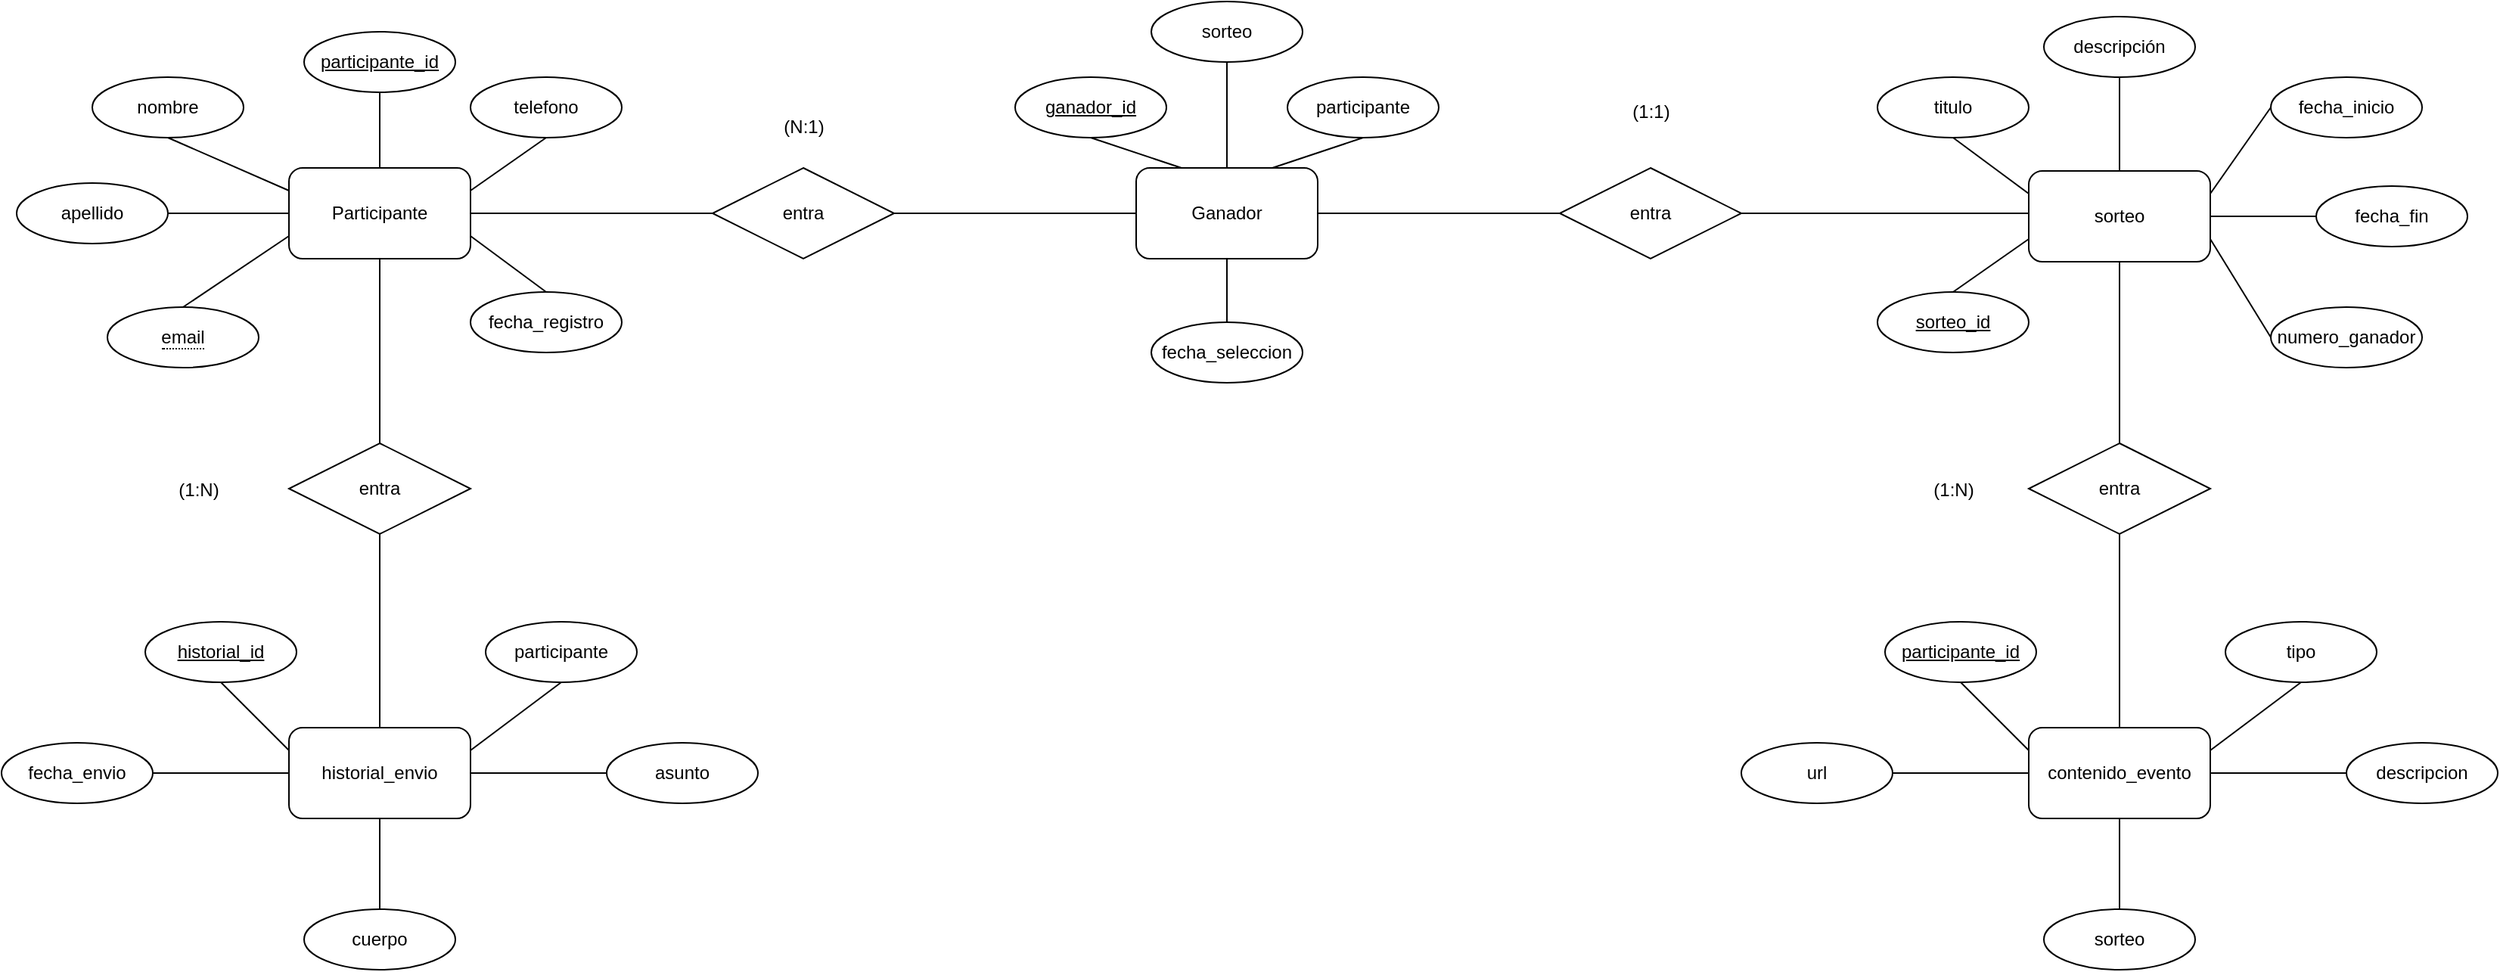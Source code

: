 <mxfile version="27.1.1">
  <diagram id="R2lEEEUBdFMjLlhIrx00" name="Page-1">
    <mxGraphModel dx="2096" dy="664" grid="1" gridSize="10" guides="1" tooltips="1" connect="1" arrows="1" fold="1" page="1" pageScale="1" pageWidth="850" pageHeight="1100" math="0" shadow="0" extFonts="Permanent Marker^https://fonts.googleapis.com/css?family=Permanent+Marker">
      <root>
        <mxCell id="0" />
        <mxCell id="1" parent="0" />
        <mxCell id="xz41uISgrbK8F6rKJ9tG-1" value="Participante" style="rounded=1;whiteSpace=wrap;html=1;" parent="1" vertex="1">
          <mxGeometry x="-620" y="140" width="120" height="60" as="geometry" />
        </mxCell>
        <mxCell id="xz41uISgrbK8F6rKJ9tG-2" value="participante_id" style="ellipse;whiteSpace=wrap;html=1;align=center;fontStyle=4;" parent="1" vertex="1">
          <mxGeometry x="-610" y="50" width="100" height="40" as="geometry" />
        </mxCell>
        <mxCell id="xz41uISgrbK8F6rKJ9tG-3" value="nombre" style="ellipse;whiteSpace=wrap;html=1;align=center;" parent="1" vertex="1">
          <mxGeometry x="-750" y="80" width="100" height="40" as="geometry" />
        </mxCell>
        <mxCell id="xz41uISgrbK8F6rKJ9tG-4" value="apellido" style="ellipse;whiteSpace=wrap;html=1;align=center;" parent="1" vertex="1">
          <mxGeometry x="-800" y="150" width="100" height="40" as="geometry" />
        </mxCell>
        <mxCell id="xz41uISgrbK8F6rKJ9tG-5" value="&lt;span style=&quot;border-bottom: 1px dotted&quot;&gt;email&lt;/span&gt;" style="ellipse;whiteSpace=wrap;html=1;align=center;" parent="1" vertex="1">
          <mxGeometry x="-740" y="232" width="100" height="40" as="geometry" />
        </mxCell>
        <mxCell id="xz41uISgrbK8F6rKJ9tG-6" value="telefono" style="ellipse;whiteSpace=wrap;html=1;align=center;" parent="1" vertex="1">
          <mxGeometry x="-500" y="80" width="100" height="40" as="geometry" />
        </mxCell>
        <mxCell id="xz41uISgrbK8F6rKJ9tG-7" value="fecha_registro" style="ellipse;whiteSpace=wrap;html=1;align=center;" parent="1" vertex="1">
          <mxGeometry x="-500" y="222" width="100" height="40" as="geometry" />
        </mxCell>
        <mxCell id="xz41uISgrbK8F6rKJ9tG-9" value="" style="endArrow=none;html=1;rounded=0;entryX=0.5;entryY=1;entryDx=0;entryDy=0;exitX=1;exitY=0.25;exitDx=0;exitDy=0;" parent="1" source="xz41uISgrbK8F6rKJ9tG-1" target="xz41uISgrbK8F6rKJ9tG-6" edge="1">
          <mxGeometry relative="1" as="geometry">
            <mxPoint x="-600" y="150" as="sourcePoint" />
            <mxPoint x="-440" y="150" as="targetPoint" />
          </mxGeometry>
        </mxCell>
        <mxCell id="xz41uISgrbK8F6rKJ9tG-10" value="" style="endArrow=none;html=1;rounded=0;exitX=0.5;exitY=1;exitDx=0;exitDy=0;entryX=0.5;entryY=0;entryDx=0;entryDy=0;" parent="1" source="xz41uISgrbK8F6rKJ9tG-2" target="xz41uISgrbK8F6rKJ9tG-1" edge="1">
          <mxGeometry relative="1" as="geometry">
            <mxPoint x="-600" y="150" as="sourcePoint" />
            <mxPoint x="-440" y="150" as="targetPoint" />
          </mxGeometry>
        </mxCell>
        <mxCell id="xz41uISgrbK8F6rKJ9tG-11" value="" style="endArrow=none;html=1;rounded=0;exitX=0.5;exitY=1;exitDx=0;exitDy=0;entryX=0;entryY=0.25;entryDx=0;entryDy=0;" parent="1" source="xz41uISgrbK8F6rKJ9tG-3" target="xz41uISgrbK8F6rKJ9tG-1" edge="1">
          <mxGeometry relative="1" as="geometry">
            <mxPoint x="-600" y="150" as="sourcePoint" />
            <mxPoint x="-620" y="140" as="targetPoint" />
          </mxGeometry>
        </mxCell>
        <mxCell id="xz41uISgrbK8F6rKJ9tG-12" value="" style="endArrow=none;html=1;rounded=0;exitX=1;exitY=0.5;exitDx=0;exitDy=0;entryX=0;entryY=0.5;entryDx=0;entryDy=0;" parent="1" source="xz41uISgrbK8F6rKJ9tG-4" target="xz41uISgrbK8F6rKJ9tG-1" edge="1">
          <mxGeometry relative="1" as="geometry">
            <mxPoint x="-600" y="150" as="sourcePoint" />
            <mxPoint x="-440" y="150" as="targetPoint" />
          </mxGeometry>
        </mxCell>
        <mxCell id="xz41uISgrbK8F6rKJ9tG-13" value="" style="endArrow=none;html=1;rounded=0;exitX=0.5;exitY=0;exitDx=0;exitDy=0;entryX=0;entryY=0.75;entryDx=0;entryDy=0;" parent="1" source="xz41uISgrbK8F6rKJ9tG-5" target="xz41uISgrbK8F6rKJ9tG-1" edge="1">
          <mxGeometry relative="1" as="geometry">
            <mxPoint x="-600" y="150" as="sourcePoint" />
            <mxPoint x="-440" y="150" as="targetPoint" />
          </mxGeometry>
        </mxCell>
        <mxCell id="xz41uISgrbK8F6rKJ9tG-14" value="" style="endArrow=none;html=1;rounded=0;exitX=0.5;exitY=0;exitDx=0;exitDy=0;entryX=1;entryY=0.75;entryDx=0;entryDy=0;" parent="1" source="xz41uISgrbK8F6rKJ9tG-7" target="xz41uISgrbK8F6rKJ9tG-1" edge="1">
          <mxGeometry relative="1" as="geometry">
            <mxPoint x="-600" y="150" as="sourcePoint" />
            <mxPoint x="-440" y="150" as="targetPoint" />
          </mxGeometry>
        </mxCell>
        <mxCell id="xz41uISgrbK8F6rKJ9tG-16" value="entra" style="shape=rhombus;perimeter=rhombusPerimeter;whiteSpace=wrap;html=1;align=center;" parent="1" vertex="1">
          <mxGeometry x="530" y="322" width="120" height="60" as="geometry" />
        </mxCell>
        <mxCell id="xz41uISgrbK8F6rKJ9tG-18" value="sorteo" style="rounded=1;whiteSpace=wrap;html=1;" parent="1" vertex="1">
          <mxGeometry x="530" y="142" width="120" height="60" as="geometry" />
        </mxCell>
        <mxCell id="xz41uISgrbK8F6rKJ9tG-20" value="sorteo_id" style="ellipse;whiteSpace=wrap;html=1;align=center;fontStyle=4;" parent="1" vertex="1">
          <mxGeometry x="430" y="222" width="100" height="40" as="geometry" />
        </mxCell>
        <mxCell id="xz41uISgrbK8F6rKJ9tG-21" value="titulo" style="ellipse;whiteSpace=wrap;html=1;align=center;" parent="1" vertex="1">
          <mxGeometry x="430" y="80" width="100" height="40" as="geometry" />
        </mxCell>
        <mxCell id="xz41uISgrbK8F6rKJ9tG-22" value="descripción" style="ellipse;whiteSpace=wrap;html=1;align=center;" parent="1" vertex="1">
          <mxGeometry x="540" y="40" width="100" height="40" as="geometry" />
        </mxCell>
        <mxCell id="xz41uISgrbK8F6rKJ9tG-23" value="fecha_inicio" style="ellipse;whiteSpace=wrap;html=1;align=center;" parent="1" vertex="1">
          <mxGeometry x="690" y="80" width="100" height="40" as="geometry" />
        </mxCell>
        <mxCell id="xz41uISgrbK8F6rKJ9tG-24" value="fecha_fin" style="ellipse;whiteSpace=wrap;html=1;align=center;" parent="1" vertex="1">
          <mxGeometry x="720" y="152" width="100" height="40" as="geometry" />
        </mxCell>
        <mxCell id="xz41uISgrbK8F6rKJ9tG-25" value="numero_ganador" style="ellipse;whiteSpace=wrap;html=1;align=center;" parent="1" vertex="1">
          <mxGeometry x="690" y="232" width="100" height="40" as="geometry" />
        </mxCell>
        <mxCell id="xz41uISgrbK8F6rKJ9tG-27" value="" style="endArrow=none;html=1;rounded=0;exitX=0;exitY=0.75;exitDx=0;exitDy=0;entryX=0.5;entryY=0;entryDx=0;entryDy=0;" parent="1" source="xz41uISgrbK8F6rKJ9tG-18" target="xz41uISgrbK8F6rKJ9tG-20" edge="1">
          <mxGeometry relative="1" as="geometry">
            <mxPoint x="620" y="132" as="sourcePoint" />
            <mxPoint x="780" y="132" as="targetPoint" />
          </mxGeometry>
        </mxCell>
        <mxCell id="xz41uISgrbK8F6rKJ9tG-28" value="" style="endArrow=none;html=1;rounded=0;exitX=0;exitY=0.25;exitDx=0;exitDy=0;entryX=0.5;entryY=1;entryDx=0;entryDy=0;" parent="1" source="xz41uISgrbK8F6rKJ9tG-18" target="xz41uISgrbK8F6rKJ9tG-21" edge="1">
          <mxGeometry relative="1" as="geometry">
            <mxPoint x="620" y="132" as="sourcePoint" />
            <mxPoint x="780" y="132" as="targetPoint" />
          </mxGeometry>
        </mxCell>
        <mxCell id="xz41uISgrbK8F6rKJ9tG-29" value="" style="endArrow=none;html=1;rounded=0;exitX=0.5;exitY=0;exitDx=0;exitDy=0;entryX=0.5;entryY=1;entryDx=0;entryDy=0;" parent="1" source="xz41uISgrbK8F6rKJ9tG-18" target="xz41uISgrbK8F6rKJ9tG-22" edge="1">
          <mxGeometry relative="1" as="geometry">
            <mxPoint x="620" y="132" as="sourcePoint" />
            <mxPoint x="780" y="132" as="targetPoint" />
          </mxGeometry>
        </mxCell>
        <mxCell id="xz41uISgrbK8F6rKJ9tG-30" value="" style="endArrow=none;html=1;rounded=0;entryX=0;entryY=0.5;entryDx=0;entryDy=0;" parent="1" target="xz41uISgrbK8F6rKJ9tG-23" edge="1">
          <mxGeometry relative="1" as="geometry">
            <mxPoint x="650" y="157" as="sourcePoint" />
            <mxPoint x="780" y="132" as="targetPoint" />
          </mxGeometry>
        </mxCell>
        <mxCell id="xz41uISgrbK8F6rKJ9tG-31" value="" style="endArrow=none;html=1;rounded=0;exitX=1;exitY=0.5;exitDx=0;exitDy=0;entryX=0;entryY=0.5;entryDx=0;entryDy=0;" parent="1" source="xz41uISgrbK8F6rKJ9tG-18" target="xz41uISgrbK8F6rKJ9tG-24" edge="1">
          <mxGeometry relative="1" as="geometry">
            <mxPoint x="620" y="132" as="sourcePoint" />
            <mxPoint x="780" y="132" as="targetPoint" />
          </mxGeometry>
        </mxCell>
        <mxCell id="xz41uISgrbK8F6rKJ9tG-33" value="" style="endArrow=none;html=1;rounded=0;exitX=1;exitY=0.75;exitDx=0;exitDy=0;entryX=0;entryY=0.5;entryDx=0;entryDy=0;" parent="1" source="xz41uISgrbK8F6rKJ9tG-18" target="xz41uISgrbK8F6rKJ9tG-25" edge="1">
          <mxGeometry relative="1" as="geometry">
            <mxPoint x="620" y="132" as="sourcePoint" />
            <mxPoint x="780" y="132" as="targetPoint" />
          </mxGeometry>
        </mxCell>
        <mxCell id="xz41uISgrbK8F6rKJ9tG-34" value="" style="endArrow=none;html=1;rounded=0;exitX=0.5;exitY=1;exitDx=0;exitDy=0;entryX=0.5;entryY=0;entryDx=0;entryDy=0;" parent="1" source="xz41uISgrbK8F6rKJ9tG-18" target="xz41uISgrbK8F6rKJ9tG-16" edge="1">
          <mxGeometry relative="1" as="geometry">
            <mxPoint x="589.55" y="212" as="sourcePoint" />
            <mxPoint x="590" y="322" as="targetPoint" />
          </mxGeometry>
        </mxCell>
        <mxCell id="xz41uISgrbK8F6rKJ9tG-36" value="Ganador" style="rounded=1;whiteSpace=wrap;html=1;" parent="1" vertex="1">
          <mxGeometry x="-60" y="140" width="120" height="60" as="geometry" />
        </mxCell>
        <mxCell id="xz41uISgrbK8F6rKJ9tG-37" value="ganador_id" style="ellipse;whiteSpace=wrap;html=1;align=center;fontStyle=4;" parent="1" vertex="1">
          <mxGeometry x="-140" y="80" width="100" height="40" as="geometry" />
        </mxCell>
        <mxCell id="xz41uISgrbK8F6rKJ9tG-38" value="" style="endArrow=none;html=1;rounded=0;exitX=0.25;exitY=0;exitDx=0;exitDy=0;entryX=0.5;entryY=1;entryDx=0;entryDy=0;" parent="1" source="xz41uISgrbK8F6rKJ9tG-36" target="xz41uISgrbK8F6rKJ9tG-37" edge="1">
          <mxGeometry relative="1" as="geometry">
            <mxPoint x="-40" y="50" as="sourcePoint" />
            <mxPoint x="180" y="-20" as="targetPoint" />
          </mxGeometry>
        </mxCell>
        <mxCell id="xz41uISgrbK8F6rKJ9tG-40" value="" style="endArrow=none;html=1;rounded=0;exitX=0.75;exitY=0;exitDx=0;exitDy=0;entryX=0.5;entryY=1;entryDx=0;entryDy=0;" parent="1" source="xz41uISgrbK8F6rKJ9tG-36" target="xz41uISgrbK8F6rKJ9tG-48" edge="1">
          <mxGeometry relative="1" as="geometry">
            <mxPoint x="110" y="140" as="sourcePoint" />
            <mxPoint x="90" y="120" as="targetPoint" />
          </mxGeometry>
        </mxCell>
        <mxCell id="xz41uISgrbK8F6rKJ9tG-42" value="" style="endArrow=none;html=1;rounded=0;exitX=0.5;exitY=0;exitDx=0;exitDy=0;entryX=0.5;entryY=1;entryDx=0;entryDy=0;" parent="1" source="xz41uISgrbK8F6rKJ9tG-36" target="xz41uISgrbK8F6rKJ9tG-47" edge="1">
          <mxGeometry relative="1" as="geometry">
            <mxPoint x="60" y="90" as="sourcePoint" />
            <mxPoint y="70" as="targetPoint" />
          </mxGeometry>
        </mxCell>
        <mxCell id="xz41uISgrbK8F6rKJ9tG-45" value="" style="endArrow=none;html=1;rounded=0;exitX=0.5;exitY=1;exitDx=0;exitDy=0;entryX=0.5;entryY=0;entryDx=0;entryDy=0;" parent="1" source="xz41uISgrbK8F6rKJ9tG-36" target="xz41uISgrbK8F6rKJ9tG-49" edge="1">
          <mxGeometry relative="1" as="geometry">
            <mxPoint y="352" as="sourcePoint" />
            <mxPoint y="242" as="targetPoint" />
          </mxGeometry>
        </mxCell>
        <mxCell id="xz41uISgrbK8F6rKJ9tG-47" value="sorteo" style="ellipse;whiteSpace=wrap;html=1;align=center;" parent="1" vertex="1">
          <mxGeometry x="-50" y="30" width="100" height="40" as="geometry" />
        </mxCell>
        <mxCell id="xz41uISgrbK8F6rKJ9tG-48" value="participante" style="ellipse;whiteSpace=wrap;html=1;align=center;" parent="1" vertex="1">
          <mxGeometry x="40" y="80" width="100" height="40" as="geometry" />
        </mxCell>
        <mxCell id="xz41uISgrbK8F6rKJ9tG-49" value="fecha_seleccion" style="ellipse;whiteSpace=wrap;html=1;align=center;" parent="1" vertex="1">
          <mxGeometry x="-50" y="242" width="100" height="40" as="geometry" />
        </mxCell>
        <mxCell id="xz41uISgrbK8F6rKJ9tG-51" value="entra" style="shape=rhombus;perimeter=rhombusPerimeter;whiteSpace=wrap;html=1;align=center;" parent="1" vertex="1">
          <mxGeometry x="220" y="140" width="120" height="60" as="geometry" />
        </mxCell>
        <mxCell id="xz41uISgrbK8F6rKJ9tG-52" value="entra" style="shape=rhombus;perimeter=rhombusPerimeter;whiteSpace=wrap;html=1;align=center;" parent="1" vertex="1">
          <mxGeometry x="-340" y="140" width="120" height="60" as="geometry" />
        </mxCell>
        <mxCell id="xz41uISgrbK8F6rKJ9tG-53" value="" style="endArrow=none;html=1;rounded=0;entryX=0;entryY=0.5;entryDx=0;entryDy=0;exitX=1;exitY=0.5;exitDx=0;exitDy=0;" parent="1" source="xz41uISgrbK8F6rKJ9tG-1" target="xz41uISgrbK8F6rKJ9tG-52" edge="1">
          <mxGeometry relative="1" as="geometry">
            <mxPoint x="-510" y="171.23" as="sourcePoint" />
            <mxPoint x="-360" y="171" as="targetPoint" />
          </mxGeometry>
        </mxCell>
        <mxCell id="xz41uISgrbK8F6rKJ9tG-55" value="" style="endArrow=none;html=1;rounded=0;entryX=0;entryY=0.5;entryDx=0;entryDy=0;exitX=1;exitY=0.5;exitDx=0;exitDy=0;" parent="1" source="xz41uISgrbK8F6rKJ9tG-52" target="xz41uISgrbK8F6rKJ9tG-36" edge="1">
          <mxGeometry relative="1" as="geometry">
            <mxPoint x="-220" y="169.47" as="sourcePoint" />
            <mxPoint x="-80" y="169.47" as="targetPoint" />
          </mxGeometry>
        </mxCell>
        <mxCell id="xz41uISgrbK8F6rKJ9tG-56" value="" style="endArrow=none;html=1;rounded=0;entryX=0;entryY=0.5;entryDx=0;entryDy=0;exitX=1;exitY=0.5;exitDx=0;exitDy=0;" parent="1" source="xz41uISgrbK8F6rKJ9tG-36" target="xz41uISgrbK8F6rKJ9tG-51" edge="1">
          <mxGeometry relative="1" as="geometry">
            <mxPoint x="60" y="171.47" as="sourcePoint" />
            <mxPoint x="220" y="171.47" as="targetPoint" />
          </mxGeometry>
        </mxCell>
        <mxCell id="xz41uISgrbK8F6rKJ9tG-57" value="" style="endArrow=none;html=1;rounded=0;exitX=1;exitY=0.5;exitDx=0;exitDy=0;" parent="1" source="xz41uISgrbK8F6rKJ9tG-51" edge="1">
          <mxGeometry relative="1" as="geometry">
            <mxPoint x="350" y="169.7" as="sourcePoint" />
            <mxPoint x="530" y="170" as="targetPoint" />
          </mxGeometry>
        </mxCell>
        <mxCell id="xz41uISgrbK8F6rKJ9tG-58" value="contenido_evento" style="rounded=1;whiteSpace=wrap;html=1;" parent="1" vertex="1">
          <mxGeometry x="530" y="510" width="120" height="60" as="geometry" />
        </mxCell>
        <mxCell id="xz41uISgrbK8F6rKJ9tG-59" value="" style="endArrow=none;html=1;rounded=0;exitX=0.5;exitY=1;exitDx=0;exitDy=0;entryX=0.5;entryY=0;entryDx=0;entryDy=0;" parent="1" source="xz41uISgrbK8F6rKJ9tG-16" target="xz41uISgrbK8F6rKJ9tG-58" edge="1">
          <mxGeometry relative="1" as="geometry">
            <mxPoint x="589.69" y="390" as="sourcePoint" />
            <mxPoint x="590" y="510" as="targetPoint" />
          </mxGeometry>
        </mxCell>
        <mxCell id="xz41uISgrbK8F6rKJ9tG-60" value="participante_id" style="ellipse;whiteSpace=wrap;html=1;align=center;fontStyle=4;" parent="1" vertex="1">
          <mxGeometry x="435" y="440" width="100" height="40" as="geometry" />
        </mxCell>
        <mxCell id="xz41uISgrbK8F6rKJ9tG-61" value="" style="endArrow=none;html=1;rounded=0;exitX=0.5;exitY=1;exitDx=0;exitDy=0;entryX=0;entryY=0.25;entryDx=0;entryDy=0;" parent="1" source="xz41uISgrbK8F6rKJ9tG-60" target="xz41uISgrbK8F6rKJ9tG-58" edge="1">
          <mxGeometry relative="1" as="geometry">
            <mxPoint x="545" y="520" as="sourcePoint" />
            <mxPoint x="585" y="510" as="targetPoint" />
          </mxGeometry>
        </mxCell>
        <mxCell id="xz41uISgrbK8F6rKJ9tG-63" value="tipo" style="ellipse;whiteSpace=wrap;html=1;align=center;" parent="1" vertex="1">
          <mxGeometry x="660" y="440" width="100" height="40" as="geometry" />
        </mxCell>
        <mxCell id="xz41uISgrbK8F6rKJ9tG-64" value="" style="endArrow=none;html=1;rounded=0;entryX=0.5;entryY=1;entryDx=0;entryDy=0;exitX=1;exitY=0.25;exitDx=0;exitDy=0;" parent="1" source="xz41uISgrbK8F6rKJ9tG-58" target="xz41uISgrbK8F6rKJ9tG-63" edge="1">
          <mxGeometry relative="1" as="geometry">
            <mxPoint x="500" y="500" as="sourcePoint" />
            <mxPoint x="660" y="500" as="targetPoint" />
          </mxGeometry>
        </mxCell>
        <mxCell id="xz41uISgrbK8F6rKJ9tG-65" value="descripcion" style="ellipse;whiteSpace=wrap;html=1;align=center;" parent="1" vertex="1">
          <mxGeometry x="740" y="520" width="100" height="40" as="geometry" />
        </mxCell>
        <mxCell id="xz41uISgrbK8F6rKJ9tG-66" value="" style="endArrow=none;html=1;rounded=0;entryX=0;entryY=0.5;entryDx=0;entryDy=0;exitX=1;exitY=0.5;exitDx=0;exitDy=0;" parent="1" source="xz41uISgrbK8F6rKJ9tG-58" target="xz41uISgrbK8F6rKJ9tG-65" edge="1">
          <mxGeometry relative="1" as="geometry">
            <mxPoint x="500" y="560" as="sourcePoint" />
            <mxPoint x="660" y="560" as="targetPoint" />
          </mxGeometry>
        </mxCell>
        <mxCell id="xz41uISgrbK8F6rKJ9tG-67" value="url" style="ellipse;whiteSpace=wrap;html=1;align=center;" parent="1" vertex="1">
          <mxGeometry x="340" y="520" width="100" height="40" as="geometry" />
        </mxCell>
        <mxCell id="xz41uISgrbK8F6rKJ9tG-68" value="" style="endArrow=none;html=1;rounded=0;exitX=1;exitY=0.5;exitDx=0;exitDy=0;entryX=0;entryY=0.5;entryDx=0;entryDy=0;" parent="1" source="xz41uISgrbK8F6rKJ9tG-67" target="xz41uISgrbK8F6rKJ9tG-58" edge="1">
          <mxGeometry relative="1" as="geometry">
            <mxPoint x="440" y="539.69" as="sourcePoint" />
            <mxPoint x="530" y="540" as="targetPoint" />
          </mxGeometry>
        </mxCell>
        <mxCell id="xz41uISgrbK8F6rKJ9tG-69" value="sorteo" style="ellipse;whiteSpace=wrap;html=1;align=center;" parent="1" vertex="1">
          <mxGeometry x="540" y="630" width="100" height="40" as="geometry" />
        </mxCell>
        <mxCell id="xz41uISgrbK8F6rKJ9tG-70" value="" style="endArrow=none;html=1;rounded=0;entryX=0.5;entryY=1;entryDx=0;entryDy=0;exitX=0.5;exitY=0;exitDx=0;exitDy=0;" parent="1" source="xz41uISgrbK8F6rKJ9tG-69" target="xz41uISgrbK8F6rKJ9tG-58" edge="1">
          <mxGeometry relative="1" as="geometry">
            <mxPoint x="470" y="530" as="sourcePoint" />
            <mxPoint x="630" y="530" as="targetPoint" />
          </mxGeometry>
        </mxCell>
        <mxCell id="xz41uISgrbK8F6rKJ9tG-71" value="" style="endArrow=none;html=1;rounded=0;exitX=0.5;exitY=1;exitDx=0;exitDy=0;entryX=0.5;entryY=0;entryDx=0;entryDy=0;" parent="1" source="xz41uISgrbK8F6rKJ9tG-1" target="xz41uISgrbK8F6rKJ9tG-72" edge="1">
          <mxGeometry relative="1" as="geometry">
            <mxPoint x="-560.21" y="202" as="sourcePoint" />
            <mxPoint x="-560.21" y="322" as="targetPoint" />
          </mxGeometry>
        </mxCell>
        <mxCell id="xz41uISgrbK8F6rKJ9tG-72" value="entra" style="shape=rhombus;perimeter=rhombusPerimeter;whiteSpace=wrap;html=1;align=center;" parent="1" vertex="1">
          <mxGeometry x="-620" y="322" width="120" height="60" as="geometry" />
        </mxCell>
        <mxCell id="xz41uISgrbK8F6rKJ9tG-73" value="historial_envio" style="rounded=1;whiteSpace=wrap;html=1;" parent="1" vertex="1">
          <mxGeometry x="-620" y="510" width="120" height="60" as="geometry" />
        </mxCell>
        <mxCell id="xz41uISgrbK8F6rKJ9tG-74" value="" style="endArrow=none;html=1;rounded=0;exitX=0.5;exitY=1;exitDx=0;exitDy=0;entryX=0.5;entryY=0;entryDx=0;entryDy=0;" parent="1" source="xz41uISgrbK8F6rKJ9tG-72" target="xz41uISgrbK8F6rKJ9tG-73" edge="1">
          <mxGeometry relative="1" as="geometry">
            <mxPoint x="-560.31" y="390" as="sourcePoint" />
            <mxPoint x="-560" y="510" as="targetPoint" />
          </mxGeometry>
        </mxCell>
        <mxCell id="xz41uISgrbK8F6rKJ9tG-75" value="historial_id" style="ellipse;whiteSpace=wrap;html=1;align=center;fontStyle=4;" parent="1" vertex="1">
          <mxGeometry x="-715" y="440" width="100" height="40" as="geometry" />
        </mxCell>
        <mxCell id="xz41uISgrbK8F6rKJ9tG-76" value="" style="endArrow=none;html=1;rounded=0;exitX=0.5;exitY=1;exitDx=0;exitDy=0;entryX=0;entryY=0.25;entryDx=0;entryDy=0;" parent="1" source="xz41uISgrbK8F6rKJ9tG-75" target="xz41uISgrbK8F6rKJ9tG-73" edge="1">
          <mxGeometry relative="1" as="geometry">
            <mxPoint x="-605" y="520" as="sourcePoint" />
            <mxPoint x="-565" y="510" as="targetPoint" />
          </mxGeometry>
        </mxCell>
        <mxCell id="xz41uISgrbK8F6rKJ9tG-77" value="participante" style="ellipse;whiteSpace=wrap;html=1;align=center;" parent="1" vertex="1">
          <mxGeometry x="-490" y="440" width="100" height="40" as="geometry" />
        </mxCell>
        <mxCell id="xz41uISgrbK8F6rKJ9tG-78" value="" style="endArrow=none;html=1;rounded=0;entryX=0.5;entryY=1;entryDx=0;entryDy=0;exitX=1;exitY=0.25;exitDx=0;exitDy=0;" parent="1" source="xz41uISgrbK8F6rKJ9tG-73" target="xz41uISgrbK8F6rKJ9tG-77" edge="1">
          <mxGeometry relative="1" as="geometry">
            <mxPoint x="-650" y="500" as="sourcePoint" />
            <mxPoint x="-490" y="500" as="targetPoint" />
          </mxGeometry>
        </mxCell>
        <mxCell id="xz41uISgrbK8F6rKJ9tG-79" value="asunto" style="ellipse;whiteSpace=wrap;html=1;align=center;" parent="1" vertex="1">
          <mxGeometry x="-410" y="520" width="100" height="40" as="geometry" />
        </mxCell>
        <mxCell id="xz41uISgrbK8F6rKJ9tG-80" value="" style="endArrow=none;html=1;rounded=0;entryX=0;entryY=0.5;entryDx=0;entryDy=0;exitX=1;exitY=0.5;exitDx=0;exitDy=0;" parent="1" source="xz41uISgrbK8F6rKJ9tG-73" target="xz41uISgrbK8F6rKJ9tG-79" edge="1">
          <mxGeometry relative="1" as="geometry">
            <mxPoint x="-650" y="560" as="sourcePoint" />
            <mxPoint x="-490" y="560" as="targetPoint" />
          </mxGeometry>
        </mxCell>
        <mxCell id="xz41uISgrbK8F6rKJ9tG-81" value="fecha_envio" style="ellipse;whiteSpace=wrap;html=1;align=center;" parent="1" vertex="1">
          <mxGeometry x="-810" y="520" width="100" height="40" as="geometry" />
        </mxCell>
        <mxCell id="xz41uISgrbK8F6rKJ9tG-82" value="" style="endArrow=none;html=1;rounded=0;exitX=1;exitY=0.5;exitDx=0;exitDy=0;entryX=0;entryY=0.5;entryDx=0;entryDy=0;" parent="1" source="xz41uISgrbK8F6rKJ9tG-81" target="xz41uISgrbK8F6rKJ9tG-73" edge="1">
          <mxGeometry relative="1" as="geometry">
            <mxPoint x="-710" y="539.69" as="sourcePoint" />
            <mxPoint x="-620" y="540" as="targetPoint" />
          </mxGeometry>
        </mxCell>
        <mxCell id="xz41uISgrbK8F6rKJ9tG-83" value="cuerpo" style="ellipse;whiteSpace=wrap;html=1;align=center;" parent="1" vertex="1">
          <mxGeometry x="-610" y="630" width="100" height="40" as="geometry" />
        </mxCell>
        <mxCell id="xz41uISgrbK8F6rKJ9tG-84" value="" style="endArrow=none;html=1;rounded=0;entryX=0.5;entryY=1;entryDx=0;entryDy=0;exitX=0.5;exitY=0;exitDx=0;exitDy=0;" parent="1" source="xz41uISgrbK8F6rKJ9tG-83" target="xz41uISgrbK8F6rKJ9tG-73" edge="1">
          <mxGeometry relative="1" as="geometry">
            <mxPoint x="-680" y="530" as="sourcePoint" />
            <mxPoint x="-520" y="530" as="targetPoint" />
          </mxGeometry>
        </mxCell>
        <mxCell id="ULAEJcfeHsdnerBwU7Oz-1" value="(N:1)" style="text;html=1;align=center;verticalAlign=middle;resizable=0;points=[];autosize=1;strokeColor=none;fillColor=none;" vertex="1" parent="1">
          <mxGeometry x="-305" y="98" width="50" height="30" as="geometry" />
        </mxCell>
        <mxCell id="ULAEJcfeHsdnerBwU7Oz-2" value="(1:1)" style="text;html=1;align=center;verticalAlign=middle;resizable=0;points=[];autosize=1;strokeColor=none;fillColor=none;" vertex="1" parent="1">
          <mxGeometry x="255" y="88" width="50" height="30" as="geometry" />
        </mxCell>
        <mxCell id="ULAEJcfeHsdnerBwU7Oz-3" value="(1:N)" style="text;html=1;align=center;verticalAlign=middle;resizable=0;points=[];autosize=1;strokeColor=none;fillColor=none;" vertex="1" parent="1">
          <mxGeometry x="455" y="338" width="50" height="30" as="geometry" />
        </mxCell>
        <mxCell id="ULAEJcfeHsdnerBwU7Oz-4" value="(1:N)" style="text;html=1;align=center;verticalAlign=middle;resizable=0;points=[];autosize=1;strokeColor=none;fillColor=none;" vertex="1" parent="1">
          <mxGeometry x="-705" y="338" width="50" height="30" as="geometry" />
        </mxCell>
      </root>
    </mxGraphModel>
  </diagram>
</mxfile>
